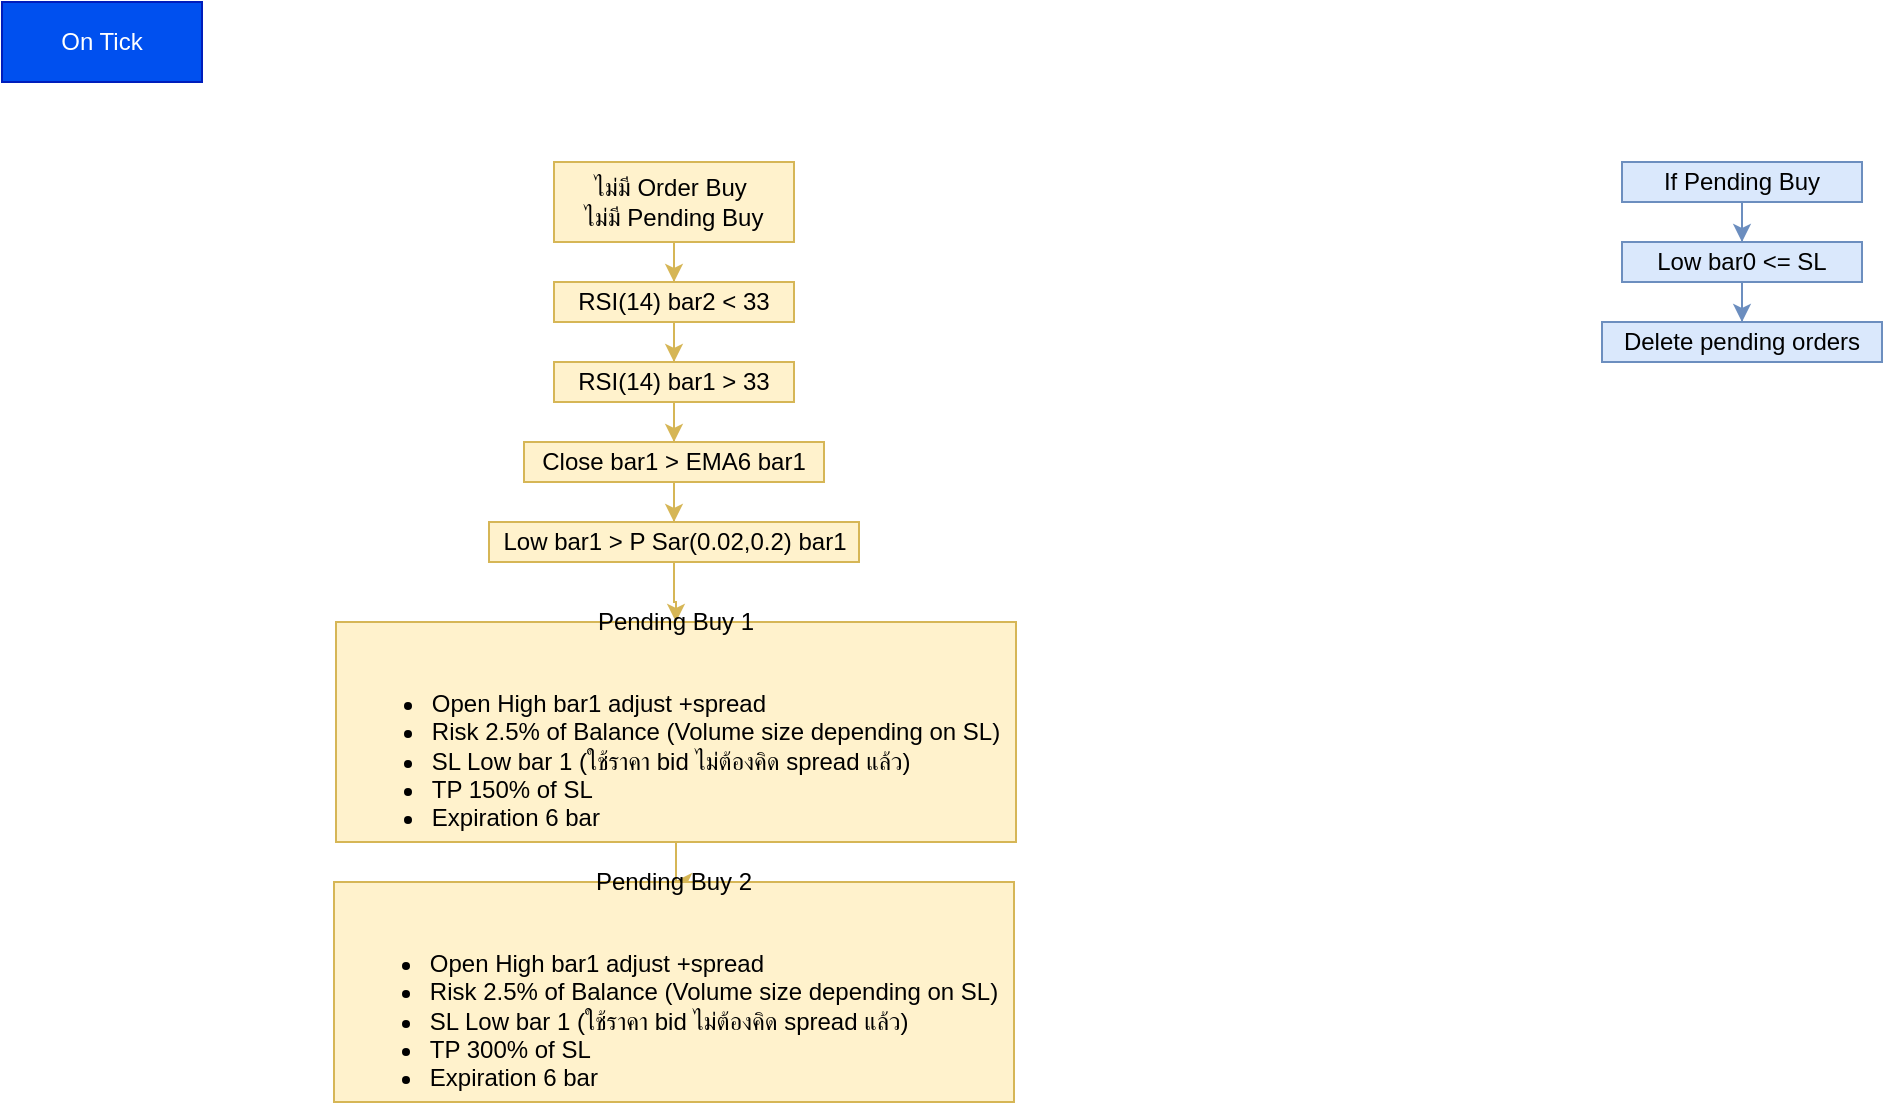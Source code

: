 <mxfile version="14.9.4" type="github" pages="2">
  <diagram id="6qE7UWvRamm3Pu56T85r" name="Flowchart System">
    <mxGraphModel dx="1719" dy="523" grid="1" gridSize="10" guides="1" tooltips="1" connect="0" arrows="1" fold="1" page="1" pageScale="1" pageWidth="827" pageHeight="1169" math="0" shadow="0">
      <root>
        <mxCell id="TZtudiKT5ntQTQce9hxr-0" />
        <mxCell id="TZtudiKT5ntQTQce9hxr-1" parent="TZtudiKT5ntQTQce9hxr-0" />
        <mxCell id="un7izaXH3k_AHEQSHAgx-5" value="" style="edgeStyle=orthogonalEdgeStyle;rounded=0;orthogonalLoop=1;jettySize=auto;html=1;backgroundOutline=0;fillColor=#fff2cc;strokeColor=#d6b656;" edge="1" parent="TZtudiKT5ntQTQce9hxr-1" source="un7izaXH3k_AHEQSHAgx-0" target="un7izaXH3k_AHEQSHAgx-1">
          <mxGeometry relative="1" as="geometry">
            <mxPoint x="-284" y="270" as="targetPoint" />
          </mxGeometry>
        </mxCell>
        <mxCell id="un7izaXH3k_AHEQSHAgx-0" value="ไม่มี Order Buy&amp;nbsp;&lt;br&gt;ไม่มี Pending Buy" style="whiteSpace=wrap;html=1;backgroundOutline=0;fillColor=#fff2cc;strokeColor=#d6b656;" vertex="1" parent="TZtudiKT5ntQTQce9hxr-1">
          <mxGeometry x="-474" y="120" width="120" height="40" as="geometry" />
        </mxCell>
        <mxCell id="un7izaXH3k_AHEQSHAgx-8" value="" style="edgeStyle=orthogonalEdgeStyle;rounded=0;orthogonalLoop=1;jettySize=auto;html=1;backgroundOutline=0;fillColor=#fff2cc;strokeColor=#d6b656;" edge="1" parent="TZtudiKT5ntQTQce9hxr-1" source="un7izaXH3k_AHEQSHAgx-1" target="un7izaXH3k_AHEQSHAgx-2">
          <mxGeometry relative="1" as="geometry" />
        </mxCell>
        <mxCell id="un7izaXH3k_AHEQSHAgx-1" value="RSI(14) bar2 &amp;lt; 33" style="whiteSpace=wrap;html=1;backgroundOutline=0;fillColor=#fff2cc;strokeColor=#d6b656;" vertex="1" parent="TZtudiKT5ntQTQce9hxr-1">
          <mxGeometry x="-474" y="180" width="120" height="20" as="geometry" />
        </mxCell>
        <mxCell id="un7izaXH3k_AHEQSHAgx-9" value="" style="edgeStyle=orthogonalEdgeStyle;rounded=0;orthogonalLoop=1;jettySize=auto;html=1;backgroundOutline=0;fillColor=#fff2cc;strokeColor=#d6b656;" edge="1" parent="TZtudiKT5ntQTQce9hxr-1" source="un7izaXH3k_AHEQSHAgx-2" target="un7izaXH3k_AHEQSHAgx-3">
          <mxGeometry relative="1" as="geometry" />
        </mxCell>
        <mxCell id="un7izaXH3k_AHEQSHAgx-2" value="RSI(14) bar1 &amp;gt; 33" style="whiteSpace=wrap;html=1;backgroundOutline=0;fillColor=#fff2cc;strokeColor=#d6b656;" vertex="1" parent="TZtudiKT5ntQTQce9hxr-1">
          <mxGeometry x="-474" y="220" width="120" height="20" as="geometry" />
        </mxCell>
        <mxCell id="un7izaXH3k_AHEQSHAgx-10" value="" style="edgeStyle=orthogonalEdgeStyle;rounded=0;orthogonalLoop=1;jettySize=auto;html=1;backgroundOutline=0;fillColor=#fff2cc;strokeColor=#d6b656;" edge="1" parent="TZtudiKT5ntQTQce9hxr-1" source="un7izaXH3k_AHEQSHAgx-3" target="un7izaXH3k_AHEQSHAgx-4">
          <mxGeometry relative="1" as="geometry" />
        </mxCell>
        <mxCell id="un7izaXH3k_AHEQSHAgx-3" value="Close bar1 &amp;gt; EMA6 bar1" style="whiteSpace=wrap;html=1;backgroundOutline=0;fillColor=#fff2cc;strokeColor=#d6b656;" vertex="1" parent="TZtudiKT5ntQTQce9hxr-1">
          <mxGeometry x="-489" y="260" width="150" height="20" as="geometry" />
        </mxCell>
        <mxCell id="un7izaXH3k_AHEQSHAgx-17" value="" style="edgeStyle=orthogonalEdgeStyle;rounded=0;orthogonalLoop=1;jettySize=auto;html=1;backgroundOutline=0;fillColor=#fff2cc;strokeColor=#d6b656;" edge="1" parent="TZtudiKT5ntQTQce9hxr-1" source="un7izaXH3k_AHEQSHAgx-4" target="un7izaXH3k_AHEQSHAgx-11">
          <mxGeometry relative="1" as="geometry" />
        </mxCell>
        <mxCell id="un7izaXH3k_AHEQSHAgx-4" value="Low bar1 &amp;gt; P Sar(0.02,0.2) bar1" style="whiteSpace=wrap;html=1;backgroundOutline=0;fillColor=#fff2cc;strokeColor=#d6b656;" vertex="1" parent="TZtudiKT5ntQTQce9hxr-1">
          <mxGeometry x="-506.5" y="300" width="185" height="20" as="geometry" />
        </mxCell>
        <mxCell id="un7izaXH3k_AHEQSHAgx-32" value="" style="edgeStyle=orthogonalEdgeStyle;rounded=0;orthogonalLoop=1;jettySize=auto;html=1;fillColor=#fff2cc;strokeColor=#d6b656;" edge="1" parent="TZtudiKT5ntQTQce9hxr-1" source="un7izaXH3k_AHEQSHAgx-11" target="un7izaXH3k_AHEQSHAgx-15">
          <mxGeometry relative="1" as="geometry" />
        </mxCell>
        <mxCell id="un7izaXH3k_AHEQSHAgx-11" value="Pending Buy 1&lt;br&gt;&lt;br&gt;&lt;ul&gt;&lt;li style=&quot;text-align: left&quot;&gt;Open High bar1 adjust +spread&lt;/li&gt;&lt;li&gt;Risk 2.5% of Balance (Volume size depending on SL)&lt;/li&gt;&lt;li style=&quot;text-align: left&quot;&gt;SL Low bar 1 (ใช้ราคา bid ไม่ต้องคิด spread แล้ว)&lt;/li&gt;&lt;li style=&quot;text-align: left&quot;&gt;TP 150% of SL&lt;/li&gt;&lt;li style=&quot;text-align: left&quot;&gt;Expiration 6 bar&lt;/li&gt;&lt;/ul&gt;" style="whiteSpace=wrap;html=1;imageVerticalAlign=middle;align=center;backgroundOutline=0;fillColor=#fff2cc;strokeColor=#d6b656;" vertex="1" parent="TZtudiKT5ntQTQce9hxr-1">
          <mxGeometry x="-583" y="350" width="340" height="110" as="geometry" />
        </mxCell>
        <mxCell id="un7izaXH3k_AHEQSHAgx-14" value="On Tick" style="whiteSpace=wrap;html=1;fillColor=#0050ef;strokeColor=#001DBC;fontColor=#ffffff;" vertex="1" parent="TZtudiKT5ntQTQce9hxr-1">
          <mxGeometry x="-750" y="40" width="100" height="40" as="geometry" />
        </mxCell>
        <mxCell id="un7izaXH3k_AHEQSHAgx-15" value="Pending Buy 2&lt;br&gt;&lt;br&gt;&lt;ul&gt;&lt;li style=&quot;text-align: left&quot;&gt;Open High bar1 adjust +spread&lt;/li&gt;&lt;li&gt;Risk 2.5% of Balance (Volume size depending on SL)&lt;/li&gt;&lt;li style=&quot;text-align: left&quot;&gt;SL Low bar 1 (ใช้ราคา bid ไม่ต้องคิด spread แล้ว)&lt;/li&gt;&lt;li style=&quot;text-align: left&quot;&gt;TP 300% of SL&lt;/li&gt;&lt;li style=&quot;text-align: left&quot;&gt;Expiration 6 bar&lt;/li&gt;&lt;/ul&gt;" style="whiteSpace=wrap;html=1;imageVerticalAlign=middle;align=center;backgroundOutline=0;fillColor=#fff2cc;strokeColor=#d6b656;" vertex="1" parent="TZtudiKT5ntQTQce9hxr-1">
          <mxGeometry x="-584" y="480" width="340" height="110" as="geometry" />
        </mxCell>
        <mxCell id="un7izaXH3k_AHEQSHAgx-23" value="" style="edgeStyle=orthogonalEdgeStyle;rounded=0;orthogonalLoop=1;jettySize=auto;html=1;fillColor=#dae8fc;strokeColor=#6c8ebf;" edge="1" parent="TZtudiKT5ntQTQce9hxr-1" source="un7izaXH3k_AHEQSHAgx-19" target="un7izaXH3k_AHEQSHAgx-20">
          <mxGeometry relative="1" as="geometry" />
        </mxCell>
        <mxCell id="un7izaXH3k_AHEQSHAgx-19" value="If Pending Buy" style="whiteSpace=wrap;html=1;fillColor=#dae8fc;strokeColor=#6c8ebf;" vertex="1" parent="TZtudiKT5ntQTQce9hxr-1">
          <mxGeometry x="60" y="120" width="120" height="20" as="geometry" />
        </mxCell>
        <mxCell id="un7izaXH3k_AHEQSHAgx-25" value="" style="edgeStyle=orthogonalEdgeStyle;rounded=0;orthogonalLoop=1;jettySize=auto;html=1;fillColor=#dae8fc;strokeColor=#6c8ebf;" edge="1" parent="TZtudiKT5ntQTQce9hxr-1" source="un7izaXH3k_AHEQSHAgx-20" target="un7izaXH3k_AHEQSHAgx-22">
          <mxGeometry relative="1" as="geometry" />
        </mxCell>
        <mxCell id="un7izaXH3k_AHEQSHAgx-20" value="Low bar0 &amp;lt;= SL" style="whiteSpace=wrap;html=1;fillColor=#dae8fc;strokeColor=#6c8ebf;" vertex="1" parent="TZtudiKT5ntQTQce9hxr-1">
          <mxGeometry x="60" y="160" width="120" height="20" as="geometry" />
        </mxCell>
        <mxCell id="un7izaXH3k_AHEQSHAgx-22" value="Delete pending orders" style="whiteSpace=wrap;html=1;fillColor=#dae8fc;strokeColor=#6c8ebf;" vertex="1" parent="TZtudiKT5ntQTQce9hxr-1">
          <mxGeometry x="50" y="200" width="140" height="20" as="geometry" />
        </mxCell>
      </root>
    </mxGraphModel>
  </diagram>
  <diagram id="dHpRJ-4gGW41InI-ocSy" name="Flowchart Coding">
    <mxGraphModel dx="2755" dy="1098" grid="1" gridSize="10" guides="1" tooltips="1" connect="1" arrows="1" fold="1" page="1" pageScale="1" pageWidth="1169" pageHeight="827" math="0" shadow="0">
      <root>
        <mxCell id="0" />
        <mxCell id="1" parent="0" />
        <mxCell id="hsY4HkFz0cet4jD83mKn-3" value="" style="edgeStyle=orthogonalEdgeStyle;rounded=0;orthogonalLoop=1;jettySize=auto;html=1;" parent="1" source="hsY4HkFz0cet4jD83mKn-1" target="hsY4HkFz0cet4jD83mKn-2" edge="1">
          <mxGeometry relative="1" as="geometry" />
        </mxCell>
        <mxCell id="hsY4HkFz0cet4jD83mKn-1" value="เริ่มระบบบเทรด" style="ellipse;whiteSpace=wrap;html=1;" parent="1" vertex="1">
          <mxGeometry x="520" y="50" width="120" height="80" as="geometry" />
        </mxCell>
        <mxCell id="hsY4HkFz0cet4jD83mKn-15" value="" style="edgeStyle=orthogonalEdgeStyle;rounded=0;orthogonalLoop=1;jettySize=auto;html=1;" parent="1" source="hsY4HkFz0cet4jD83mKn-2" target="hsY4HkFz0cet4jD83mKn-14" edge="1">
          <mxGeometry relative="1" as="geometry" />
        </mxCell>
        <mxCell id="hsY4HkFz0cet4jD83mKn-2" value="signal indicator&amp;nbsp;&lt;br&gt;&lt;br&gt;- RSI 14 : OB = 67 OS = 33&lt;br&gt;- Parabolic SAR 0.02 , 0.2&lt;br&gt;EMA 6&lt;br&gt;&lt;br&gt;stoploss indy&lt;br&gt;&lt;br&gt;EMA 96" style="whiteSpace=wrap;html=1;" parent="1" vertex="1">
          <mxGeometry x="487.5" y="220" width="185" height="130" as="geometry" />
        </mxCell>
        <mxCell id="hsY4HkFz0cet4jD83mKn-27" value="" style="edgeStyle=orthogonalEdgeStyle;rounded=0;orthogonalLoop=1;jettySize=auto;html=1;" parent="1" source="hsY4HkFz0cet4jD83mKn-6" target="hsY4HkFz0cet4jD83mKn-26" edge="1">
          <mxGeometry relative="1" as="geometry" />
        </mxCell>
        <mxCell id="hsY4HkFz0cet4jD83mKn-48" style="edgeStyle=orthogonalEdgeStyle;rounded=0;orthogonalLoop=1;jettySize=auto;html=1;exitX=0.5;exitY=1;exitDx=0;exitDy=0;entryX=0.5;entryY=0;entryDx=0;entryDy=0;" parent="1" source="hsY4HkFz0cet4jD83mKn-6" target="hsY4HkFz0cet4jD83mKn-47" edge="1">
          <mxGeometry relative="1" as="geometry" />
        </mxCell>
        <mxCell id="hsY4HkFz0cet4jD83mKn-6" value="OB และราคาปิด&lt;br&gt;ต่ำกว่า EMA6" style="rhombus;whiteSpace=wrap;html=1;" parent="1" vertex="1">
          <mxGeometry x="527.5" y="990" width="105" height="110" as="geometry" />
        </mxCell>
        <mxCell id="hsY4HkFz0cet4jD83mKn-32" value="" style="edgeStyle=orthogonalEdgeStyle;rounded=0;orthogonalLoop=1;jettySize=auto;html=1;" parent="1" source="hsY4HkFz0cet4jD83mKn-10" target="hsY4HkFz0cet4jD83mKn-31" edge="1">
          <mxGeometry relative="1" as="geometry" />
        </mxCell>
        <mxCell id="hsY4HkFz0cet4jD83mKn-173" style="edgeStyle=orthogonalEdgeStyle;rounded=0;orthogonalLoop=1;jettySize=auto;html=1;exitX=1;exitY=0.5;exitDx=0;exitDy=0;" parent="1" source="hsY4HkFz0cet4jD83mKn-10" edge="1">
          <mxGeometry relative="1" as="geometry">
            <mxPoint x="1040" y="5210" as="targetPoint" />
          </mxGeometry>
        </mxCell>
        <mxCell id="hsY4HkFz0cet4jD83mKn-10" value="ถ้ามีBUY&lt;br&gt;เหลือ 1 ไม้&amp;nbsp;" style="rhombus;whiteSpace=wrap;html=1;" parent="1" vertex="1">
          <mxGeometry x="780" y="1360" width="110" height="100" as="geometry" />
        </mxCell>
        <mxCell id="hsY4HkFz0cet4jD83mKn-20" style="edgeStyle=orthogonalEdgeStyle;rounded=0;orthogonalLoop=1;jettySize=auto;html=1;exitX=0.5;exitY=1;exitDx=0;exitDy=0;entryX=0.5;entryY=0;entryDx=0;entryDy=0;" parent="1" source="hsY4HkFz0cet4jD83mKn-14" target="hsY4HkFz0cet4jD83mKn-18" edge="1">
          <mxGeometry relative="1" as="geometry" />
        </mxCell>
        <mxCell id="hsY4HkFz0cet4jD83mKn-14" value="นับ ออเดอร์" style="whiteSpace=wrap;html=1;" parent="1" vertex="1">
          <mxGeometry x="520" y="465" width="120" height="60" as="geometry" />
        </mxCell>
        <mxCell id="hsY4HkFz0cet4jD83mKn-22" value="" style="edgeStyle=orthogonalEdgeStyle;rounded=0;orthogonalLoop=1;jettySize=auto;html=1;" parent="1" source="hsY4HkFz0cet4jD83mKn-18" target="hsY4HkFz0cet4jD83mKn-21" edge="1">
          <mxGeometry relative="1" as="geometry" />
        </mxCell>
        <mxCell id="hsY4HkFz0cet4jD83mKn-25" value="" style="edgeStyle=orthogonalEdgeStyle;rounded=0;orthogonalLoop=1;jettySize=auto;html=1;" parent="1" source="hsY4HkFz0cet4jD83mKn-18" target="hsY4HkFz0cet4jD83mKn-24" edge="1">
          <mxGeometry relative="1" as="geometry" />
        </mxCell>
        <mxCell id="hsY4HkFz0cet4jD83mKn-18" value="ถ้ามี BUY" style="rhombus;whiteSpace=wrap;html=1;" parent="1" vertex="1">
          <mxGeometry x="527.5" y="620" width="105" height="110" as="geometry" />
        </mxCell>
        <mxCell id="hsY4HkFz0cet4jD83mKn-23" style="edgeStyle=orthogonalEdgeStyle;rounded=0;orthogonalLoop=1;jettySize=auto;html=1;exitX=0.5;exitY=1;exitDx=0;exitDy=0;entryX=0.5;entryY=0;entryDx=0;entryDy=0;" parent="1" source="hsY4HkFz0cet4jD83mKn-21" target="hsY4HkFz0cet4jD83mKn-6" edge="1">
          <mxGeometry relative="1" as="geometry" />
        </mxCell>
        <mxCell id="hsY4HkFz0cet4jD83mKn-21" value="เช็คการปิดออเดอร์&lt;br&gt;&amp;nbsp;BUY" style="whiteSpace=wrap;html=1;" parent="1" vertex="1">
          <mxGeometry x="520" y="860" width="120" height="60" as="geometry" />
        </mxCell>
        <mxCell id="hsY4HkFz0cet4jD83mKn-44" style="edgeStyle=orthogonalEdgeStyle;rounded=0;orthogonalLoop=1;jettySize=auto;html=1;exitX=0.5;exitY=1;exitDx=0;exitDy=0;entryX=0.5;entryY=0;entryDx=0;entryDy=0;" parent="1" source="hsY4HkFz0cet4jD83mKn-24" target="hsY4HkFz0cet4jD83mKn-40" edge="1">
          <mxGeometry relative="1" as="geometry" />
        </mxCell>
        <mxCell id="hsY4HkFz0cet4jD83mKn-72" value="" style="edgeStyle=orthogonalEdgeStyle;rounded=0;orthogonalLoop=1;jettySize=auto;html=1;" parent="1" source="hsY4HkFz0cet4jD83mKn-24" target="hsY4HkFz0cet4jD83mKn-71" edge="1">
          <mxGeometry relative="1" as="geometry" />
        </mxCell>
        <mxCell id="hsY4HkFz0cet4jD83mKn-24" value="ถ้ามี SELL" style="rhombus;whiteSpace=wrap;html=1;" parent="1" vertex="1">
          <mxGeometry x="1340" y="827" width="105" height="110" as="geometry" />
        </mxCell>
        <mxCell id="hsY4HkFz0cet4jD83mKn-28" style="edgeStyle=orthogonalEdgeStyle;rounded=0;orthogonalLoop=1;jettySize=auto;html=1;exitX=0.5;exitY=1;exitDx=0;exitDy=0;entryX=0.5;entryY=0;entryDx=0;entryDy=0;" parent="1" source="hsY4HkFz0cet4jD83mKn-26" target="hsY4HkFz0cet4jD83mKn-10" edge="1">
          <mxGeometry relative="1" as="geometry" />
        </mxCell>
        <mxCell id="hsY4HkFz0cet4jD83mKn-26" value="เช็ค การ BE BUY" style="whiteSpace=wrap;html=1;" parent="1" vertex="1">
          <mxGeometry x="775" y="1205" width="120" height="60" as="geometry" />
        </mxCell>
        <mxCell id="hsY4HkFz0cet4jD83mKn-174" style="edgeStyle=orthogonalEdgeStyle;rounded=0;orthogonalLoop=1;jettySize=auto;html=1;exitX=0.5;exitY=1;exitDx=0;exitDy=0;" parent="1" source="hsY4HkFz0cet4jD83mKn-31" edge="1">
          <mxGeometry relative="1" as="geometry">
            <mxPoint x="836" y="5200" as="targetPoint" />
          </mxGeometry>
        </mxCell>
        <mxCell id="hsY4HkFz0cet4jD83mKn-31" value="BE BUY ไม้ 2" style="whiteSpace=wrap;html=1;" parent="1" vertex="1">
          <mxGeometry x="775" y="1550" width="120" height="60" as="geometry" />
        </mxCell>
        <mxCell id="hsY4HkFz0cet4jD83mKn-34" value="" style="edgeStyle=orthogonalEdgeStyle;rounded=0;orthogonalLoop=1;jettySize=auto;html=1;" parent="1" source="hsY4HkFz0cet4jD83mKn-35" target="hsY4HkFz0cet4jD83mKn-42" edge="1">
          <mxGeometry relative="1" as="geometry" />
        </mxCell>
        <mxCell id="hsY4HkFz0cet4jD83mKn-46" value="" style="edgeStyle=orthogonalEdgeStyle;rounded=0;orthogonalLoop=1;jettySize=auto;html=1;" parent="1" source="hsY4HkFz0cet4jD83mKn-35" target="hsY4HkFz0cet4jD83mKn-45" edge="1">
          <mxGeometry relative="1" as="geometry" />
        </mxCell>
        <mxCell id="hsY4HkFz0cet4jD83mKn-35" value="OS และราคาปิด&lt;br&gt;สูงว่า EMA6" style="rhombus;whiteSpace=wrap;html=1;" parent="1" vertex="1">
          <mxGeometry x="1340" y="1180" width="105" height="110" as="geometry" />
        </mxCell>
        <mxCell id="hsY4HkFz0cet4jD83mKn-36" value="" style="edgeStyle=orthogonalEdgeStyle;rounded=0;orthogonalLoop=1;jettySize=auto;html=1;" parent="1" source="hsY4HkFz0cet4jD83mKn-37" target="hsY4HkFz0cet4jD83mKn-43" edge="1">
          <mxGeometry relative="1" as="geometry" />
        </mxCell>
        <mxCell id="hsY4HkFz0cet4jD83mKn-171" style="edgeStyle=orthogonalEdgeStyle;rounded=0;orthogonalLoop=1;jettySize=auto;html=1;exitX=1;exitY=0.5;exitDx=0;exitDy=0;" parent="1" source="hsY4HkFz0cet4jD83mKn-37" edge="1">
          <mxGeometry relative="1" as="geometry">
            <mxPoint x="1800" y="5210" as="targetPoint" />
            <Array as="points">
              <mxPoint x="1800" y="1600" />
              <mxPoint x="1800" y="4485" />
            </Array>
          </mxGeometry>
        </mxCell>
        <mxCell id="hsY4HkFz0cet4jD83mKn-37" value="ถ้ามีSELL&lt;br&gt;เหลือ 1 ไม้&amp;nbsp;" style="rhombus;whiteSpace=wrap;html=1;" parent="1" vertex="1">
          <mxGeometry x="1592.5" y="1550" width="110" height="100" as="geometry" />
        </mxCell>
        <mxCell id="hsY4HkFz0cet4jD83mKn-39" style="edgeStyle=orthogonalEdgeStyle;rounded=0;orthogonalLoop=1;jettySize=auto;html=1;exitX=0.5;exitY=1;exitDx=0;exitDy=0;entryX=0.5;entryY=0;entryDx=0;entryDy=0;" parent="1" source="hsY4HkFz0cet4jD83mKn-40" target="hsY4HkFz0cet4jD83mKn-35" edge="1">
          <mxGeometry relative="1" as="geometry" />
        </mxCell>
        <mxCell id="hsY4HkFz0cet4jD83mKn-40" value="เช็คการปิดออเดอร์ SELL" style="whiteSpace=wrap;html=1;" parent="1" vertex="1">
          <mxGeometry x="1330" y="1020" width="120" height="60" as="geometry" />
        </mxCell>
        <mxCell id="hsY4HkFz0cet4jD83mKn-41" style="edgeStyle=orthogonalEdgeStyle;rounded=0;orthogonalLoop=1;jettySize=auto;html=1;exitX=0.5;exitY=1;exitDx=0;exitDy=0;entryX=0.5;entryY=0;entryDx=0;entryDy=0;" parent="1" source="hsY4HkFz0cet4jD83mKn-42" target="hsY4HkFz0cet4jD83mKn-37" edge="1">
          <mxGeometry relative="1" as="geometry" />
        </mxCell>
        <mxCell id="hsY4HkFz0cet4jD83mKn-42" value="เช็ค การ BE SELL" style="whiteSpace=wrap;html=1;" parent="1" vertex="1">
          <mxGeometry x="1587.5" y="1395" width="120" height="60" as="geometry" />
        </mxCell>
        <mxCell id="hsY4HkFz0cet4jD83mKn-170" style="edgeStyle=orthogonalEdgeStyle;rounded=0;orthogonalLoop=1;jettySize=auto;html=1;exitX=0.5;exitY=1;exitDx=0;exitDy=0;" parent="1" source="hsY4HkFz0cet4jD83mKn-43" edge="1">
          <mxGeometry relative="1" as="geometry">
            <mxPoint x="1649" y="5210" as="targetPoint" />
          </mxGeometry>
        </mxCell>
        <mxCell id="hsY4HkFz0cet4jD83mKn-43" value="BE SELL ไม้ 2" style="whiteSpace=wrap;html=1;" parent="1" vertex="1">
          <mxGeometry x="1587.5" y="1740" width="120" height="60" as="geometry" />
        </mxCell>
        <mxCell id="hsY4HkFz0cet4jD83mKn-172" style="edgeStyle=orthogonalEdgeStyle;rounded=0;orthogonalLoop=1;jettySize=auto;html=1;exitX=0.5;exitY=1;exitDx=0;exitDy=0;" parent="1" source="hsY4HkFz0cet4jD83mKn-45" edge="1">
          <mxGeometry relative="1" as="geometry">
            <mxPoint x="1392" y="5210" as="targetPoint" />
          </mxGeometry>
        </mxCell>
        <mxCell id="hsY4HkFz0cet4jD83mKn-45" value="&lt;span&gt;ปิดSELL&lt;/span&gt;" style="whiteSpace=wrap;html=1;" parent="1" vertex="1">
          <mxGeometry x="1332.5" y="1395" width="120" height="60" as="geometry" />
        </mxCell>
        <mxCell id="hsY4HkFz0cet4jD83mKn-175" style="edgeStyle=orthogonalEdgeStyle;rounded=0;orthogonalLoop=1;jettySize=auto;html=1;exitX=0.5;exitY=1;exitDx=0;exitDy=0;" parent="1" source="hsY4HkFz0cet4jD83mKn-47" edge="1">
          <mxGeometry relative="1" as="geometry">
            <mxPoint x="580" y="5200" as="targetPoint" />
            <Array as="points">
              <mxPoint x="580" y="4482" />
            </Array>
          </mxGeometry>
        </mxCell>
        <mxCell id="hsY4HkFz0cet4jD83mKn-47" value="&lt;span&gt;ปิดBUY&lt;/span&gt;" style="whiteSpace=wrap;html=1;" parent="1" vertex="1">
          <mxGeometry x="520" y="1205" width="120" height="60" as="geometry" />
        </mxCell>
        <mxCell id="hsY4HkFz0cet4jD83mKn-52" value="" style="edgeStyle=orthogonalEdgeStyle;rounded=0;orthogonalLoop=1;jettySize=auto;html=1;" parent="1" source="hsY4HkFz0cet4jD83mKn-49" target="hsY4HkFz0cet4jD83mKn-51" edge="1">
          <mxGeometry relative="1" as="geometry" />
        </mxCell>
        <mxCell id="hsY4HkFz0cet4jD83mKn-49" value="เช็คสัญญาณ BUY" style="whiteSpace=wrap;html=1;" parent="1" vertex="1">
          <mxGeometry x="2120" y="1226" width="120" height="60" as="geometry" />
        </mxCell>
        <mxCell id="hsY4HkFz0cet4jD83mKn-54" value="" style="edgeStyle=orthogonalEdgeStyle;rounded=0;orthogonalLoop=1;jettySize=auto;html=1;" parent="1" source="hsY4HkFz0cet4jD83mKn-51" target="hsY4HkFz0cet4jD83mKn-53" edge="1">
          <mxGeometry relative="1" as="geometry" />
        </mxCell>
        <mxCell id="hsY4HkFz0cet4jD83mKn-166" style="edgeStyle=orthogonalEdgeStyle;rounded=0;orthogonalLoop=1;jettySize=auto;html=1;exitX=0;exitY=0.5;exitDx=0;exitDy=0;" parent="1" source="hsY4HkFz0cet4jD83mKn-51" edge="1">
          <mxGeometry relative="1" as="geometry">
            <mxPoint x="1840" y="5200" as="targetPoint" />
          </mxGeometry>
        </mxCell>
        <mxCell id="hsY4HkFz0cet4jD83mKn-51" value="RSI&lt;br&gt;OS &amp;lt; 33" style="rhombus;whiteSpace=wrap;html=1;" parent="1" vertex="1">
          <mxGeometry x="2140" y="1356" width="80" height="80" as="geometry" />
        </mxCell>
        <mxCell id="hsY4HkFz0cet4jD83mKn-56" value="" style="edgeStyle=orthogonalEdgeStyle;rounded=0;orthogonalLoop=1;jettySize=auto;html=1;" parent="1" source="hsY4HkFz0cet4jD83mKn-53" target="hsY4HkFz0cet4jD83mKn-55" edge="1">
          <mxGeometry relative="1" as="geometry" />
        </mxCell>
        <mxCell id="hsY4HkFz0cet4jD83mKn-53" value="เช็คการดีดกลับ RSI" style="whiteSpace=wrap;html=1;" parent="1" vertex="1">
          <mxGeometry x="2120" y="1526" width="120" height="60" as="geometry" />
        </mxCell>
        <mxCell id="hsY4HkFz0cet4jD83mKn-60" value="" style="edgeStyle=orthogonalEdgeStyle;rounded=0;orthogonalLoop=1;jettySize=auto;html=1;" parent="1" source="hsY4HkFz0cet4jD83mKn-55" target="hsY4HkFz0cet4jD83mKn-59" edge="1">
          <mxGeometry relative="1" as="geometry" />
        </mxCell>
        <mxCell id="hsY4HkFz0cet4jD83mKn-167" style="edgeStyle=orthogonalEdgeStyle;rounded=0;orthogonalLoop=1;jettySize=auto;html=1;exitX=0;exitY=0.5;exitDx=0;exitDy=0;" parent="1" source="hsY4HkFz0cet4jD83mKn-55" edge="1">
          <mxGeometry relative="1" as="geometry">
            <mxPoint x="1920" y="5210" as="targetPoint" />
          </mxGeometry>
        </mxCell>
        <mxCell id="hsY4HkFz0cet4jD83mKn-55" value="RSI &amp;gt; 33 &amp;amp;&amp;amp; &lt;br&gt;RSI&amp;lt; 67" style="rhombus;whiteSpace=wrap;html=1;" parent="1" vertex="1">
          <mxGeometry x="2130" y="1661" width="100" height="95" as="geometry" />
        </mxCell>
        <mxCell id="hsY4HkFz0cet4jD83mKn-62" value="" style="edgeStyle=orthogonalEdgeStyle;rounded=0;orthogonalLoop=1;jettySize=auto;html=1;" parent="1" source="hsY4HkFz0cet4jD83mKn-59" target="hsY4HkFz0cet4jD83mKn-61" edge="1">
          <mxGeometry relative="1" as="geometry" />
        </mxCell>
        <mxCell id="hsY4HkFz0cet4jD83mKn-59" value="แท่งย้องหลัง 1แท่ง &lt;br&gt;มีสีเขียว และ ราคาปิดมากกว่า EMA 6" style="whiteSpace=wrap;html=1;" parent="1" vertex="1">
          <mxGeometry x="2120" y="1853.5" width="120" height="60" as="geometry" />
        </mxCell>
        <mxCell id="hsY4HkFz0cet4jD83mKn-64" value="" style="edgeStyle=orthogonalEdgeStyle;rounded=0;orthogonalLoop=1;jettySize=auto;html=1;" parent="1" source="hsY4HkFz0cet4jD83mKn-61" target="hsY4HkFz0cet4jD83mKn-63" edge="1">
          <mxGeometry relative="1" as="geometry" />
        </mxCell>
        <mxCell id="hsY4HkFz0cet4jD83mKn-168" style="edgeStyle=orthogonalEdgeStyle;rounded=0;orthogonalLoop=1;jettySize=auto;html=1;exitX=0;exitY=0.5;exitDx=0;exitDy=0;" parent="1" source="hsY4HkFz0cet4jD83mKn-61" edge="1">
          <mxGeometry relative="1" as="geometry">
            <mxPoint x="1990" y="5200" as="targetPoint" />
          </mxGeometry>
        </mxCell>
        <mxCell id="hsY4HkFz0cet4jD83mKn-61" value="ใช่" style="rhombus;whiteSpace=wrap;html=1;" parent="1" vertex="1">
          <mxGeometry x="2140" y="1983.5" width="80" height="80" as="geometry" />
        </mxCell>
        <mxCell id="hsY4HkFz0cet4jD83mKn-66" value="" style="edgeStyle=orthogonalEdgeStyle;rounded=0;orthogonalLoop=1;jettySize=auto;html=1;" parent="1" source="hsY4HkFz0cet4jD83mKn-63" target="hsY4HkFz0cet4jD83mKn-65" edge="1">
          <mxGeometry relative="1" as="geometry" />
        </mxCell>
        <mxCell id="hsY4HkFz0cet4jD83mKn-63" value="SAR อยู่ใต้ Low ย้อนหลัง 1แท่ง" style="whiteSpace=wrap;html=1;" parent="1" vertex="1">
          <mxGeometry x="2120" y="2153.5" width="120" height="60" as="geometry" />
        </mxCell>
        <mxCell id="hsY4HkFz0cet4jD83mKn-169" style="edgeStyle=orthogonalEdgeStyle;rounded=0;orthogonalLoop=1;jettySize=auto;html=1;exitX=0;exitY=0.5;exitDx=0;exitDy=0;" parent="1" source="hsY4HkFz0cet4jD83mKn-65" edge="1">
          <mxGeometry relative="1" as="geometry">
            <mxPoint x="2050" y="5210" as="targetPoint" />
          </mxGeometry>
        </mxCell>
        <mxCell id="MEksfAzQ1T-mVPCm9ah5-2" style="edgeStyle=orthogonalEdgeStyle;rounded=0;orthogonalLoop=1;jettySize=auto;html=1;exitX=0.5;exitY=1;exitDx=0;exitDy=0;entryX=0.5;entryY=0;entryDx=0;entryDy=0;" parent="1" source="hsY4HkFz0cet4jD83mKn-65" target="MEksfAzQ1T-mVPCm9ah5-1" edge="1">
          <mxGeometry relative="1" as="geometry" />
        </mxCell>
        <mxCell id="hsY4HkFz0cet4jD83mKn-65" value="ใช่" style="rhombus;whiteSpace=wrap;html=1;" parent="1" vertex="1">
          <mxGeometry x="2140" y="2283.5" width="80" height="80" as="geometry" />
        </mxCell>
        <mxCell id="hsY4HkFz0cet4jD83mKn-83" value="" style="edgeStyle=orthogonalEdgeStyle;rounded=0;orthogonalLoop=1;jettySize=auto;html=1;entryX=0.5;entryY=0;entryDx=0;entryDy=0;" parent="1" source="hsY4HkFz0cet4jD83mKn-67" target="hsY4HkFz0cet4jD83mKn-84" edge="1">
          <mxGeometry relative="1" as="geometry">
            <mxPoint x="2180" y="3005" as="targetPoint" />
          </mxGeometry>
        </mxCell>
        <mxCell id="hsY4HkFz0cet4jD83mKn-67" value="เปิด Pending BUY stop ไม้ 1&lt;br&gt;&amp;nbsp;ที่ high ของแท่งสัญญาณ + สเปรด วางและ SL&lt;br&gt;Lot = 2.5% (balance)&lt;br&gt;TP 1.5 เท่า" style="whiteSpace=wrap;html=1;" parent="1" vertex="1">
          <mxGeometry x="2101.25" y="2800" width="157.5" height="110" as="geometry" />
        </mxCell>
        <mxCell id="hsY4HkFz0cet4jD83mKn-74" value="" style="edgeStyle=orthogonalEdgeStyle;rounded=0;orthogonalLoop=1;jettySize=auto;html=1;" parent="1" source="hsY4HkFz0cet4jD83mKn-71" target="hsY4HkFz0cet4jD83mKn-73" edge="1">
          <mxGeometry relative="1" as="geometry" />
        </mxCell>
        <mxCell id="hsY4HkFz0cet4jD83mKn-71" value="เช็ค PD BUY" style="whiteSpace=wrap;html=1;" parent="1" vertex="1">
          <mxGeometry x="2120" y="1000" width="120" height="60" as="geometry" />
        </mxCell>
        <mxCell id="hsY4HkFz0cet4jD83mKn-75" style="edgeStyle=orthogonalEdgeStyle;rounded=0;orthogonalLoop=1;jettySize=auto;html=1;exitX=0.5;exitY=1;exitDx=0;exitDy=0;entryX=0.5;entryY=0;entryDx=0;entryDy=0;" parent="1" source="hsY4HkFz0cet4jD83mKn-73" target="hsY4HkFz0cet4jD83mKn-49" edge="1">
          <mxGeometry relative="1" as="geometry" />
        </mxCell>
        <mxCell id="hwHLhOgXQ_lcE9KCFWZn-3" style="edgeStyle=orthogonalEdgeStyle;rounded=0;orthogonalLoop=1;jettySize=auto;html=1;exitX=1;exitY=0.5;exitDx=0;exitDy=0;entryX=0.5;entryY=0;entryDx=0;entryDy=0;" parent="1" source="hsY4HkFz0cet4jD83mKn-73" target="hwHLhOgXQ_lcE9KCFWZn-1" edge="1">
          <mxGeometry relative="1" as="geometry" />
        </mxCell>
        <mxCell id="hsY4HkFz0cet4jD83mKn-73" value="ถ้าไม่มีเพนดิ้ง" style="rhombus;whiteSpace=wrap;html=1;" parent="1" vertex="1">
          <mxGeometry x="2140" y="1110" width="80" height="80" as="geometry" />
        </mxCell>
        <mxCell id="hsY4HkFz0cet4jD83mKn-159" style="edgeStyle=orthogonalEdgeStyle;rounded=0;orthogonalLoop=1;jettySize=auto;html=1;exitX=0.5;exitY=1;exitDx=0;exitDy=0;" parent="1" source="hsY4HkFz0cet4jD83mKn-84" edge="1">
          <mxGeometry relative="1" as="geometry">
            <mxPoint x="2180" y="5200" as="targetPoint" />
          </mxGeometry>
        </mxCell>
        <mxCell id="hsY4HkFz0cet4jD83mKn-84" value="เปิด Pending BUY stop ไม้ 2&lt;br&gt;&amp;nbsp;ที่ high ของแท่งสัญญาณ + สเปรด วางและ SL&lt;br&gt;Lot = 2.5% (balance)&lt;br&gt;TP 3 เท่า" style="whiteSpace=wrap;html=1;" parent="1" vertex="1">
          <mxGeometry x="2101.25" y="3030" width="157.5" height="110" as="geometry" />
        </mxCell>
        <mxCell id="hsY4HkFz0cet4jD83mKn-106" value="" style="edgeStyle=orthogonalEdgeStyle;rounded=0;orthogonalLoop=1;jettySize=auto;html=1;" parent="1" source="hsY4HkFz0cet4jD83mKn-107" target="hsY4HkFz0cet4jD83mKn-109" edge="1">
          <mxGeometry relative="1" as="geometry" />
        </mxCell>
        <mxCell id="hsY4HkFz0cet4jD83mKn-107" value="เช็คสัญญาณ SELL" style="whiteSpace=wrap;html=1;" parent="1" vertex="1">
          <mxGeometry x="4648.75" y="2316" width="120" height="60" as="geometry" />
        </mxCell>
        <mxCell id="hsY4HkFz0cet4jD83mKn-108" value="" style="edgeStyle=orthogonalEdgeStyle;rounded=0;orthogonalLoop=1;jettySize=auto;html=1;" parent="1" source="hsY4HkFz0cet4jD83mKn-109" target="hsY4HkFz0cet4jD83mKn-111" edge="1">
          <mxGeometry relative="1" as="geometry" />
        </mxCell>
        <mxCell id="hsY4HkFz0cet4jD83mKn-161" style="edgeStyle=orthogonalEdgeStyle;rounded=0;orthogonalLoop=1;jettySize=auto;html=1;exitX=0;exitY=0.5;exitDx=0;exitDy=0;" parent="1" source="hsY4HkFz0cet4jD83mKn-109" edge="1">
          <mxGeometry relative="1" as="geometry">
            <mxPoint x="4410" y="5214" as="targetPoint" />
          </mxGeometry>
        </mxCell>
        <mxCell id="hsY4HkFz0cet4jD83mKn-109" value="RSI&lt;br&gt;OB &amp;gt; 67" style="rhombus;whiteSpace=wrap;html=1;" parent="1" vertex="1">
          <mxGeometry x="4668.75" y="2446" width="80" height="80" as="geometry" />
        </mxCell>
        <mxCell id="hsY4HkFz0cet4jD83mKn-110" value="" style="edgeStyle=orthogonalEdgeStyle;rounded=0;orthogonalLoop=1;jettySize=auto;html=1;" parent="1" source="hsY4HkFz0cet4jD83mKn-111" target="hsY4HkFz0cet4jD83mKn-113" edge="1">
          <mxGeometry relative="1" as="geometry" />
        </mxCell>
        <mxCell id="hsY4HkFz0cet4jD83mKn-111" value="เช็คการดีดกลับ RSI" style="whiteSpace=wrap;html=1;" parent="1" vertex="1">
          <mxGeometry x="4648.75" y="2616" width="120" height="60" as="geometry" />
        </mxCell>
        <mxCell id="hsY4HkFz0cet4jD83mKn-112" value="" style="edgeStyle=orthogonalEdgeStyle;rounded=0;orthogonalLoop=1;jettySize=auto;html=1;" parent="1" source="hsY4HkFz0cet4jD83mKn-113" target="hsY4HkFz0cet4jD83mKn-115" edge="1">
          <mxGeometry relative="1" as="geometry" />
        </mxCell>
        <mxCell id="hsY4HkFz0cet4jD83mKn-162" style="edgeStyle=orthogonalEdgeStyle;rounded=0;orthogonalLoop=1;jettySize=auto;html=1;exitX=0;exitY=0.5;exitDx=0;exitDy=0;" parent="1" source="hsY4HkFz0cet4jD83mKn-113" edge="1">
          <mxGeometry relative="1" as="geometry">
            <mxPoint x="4450" y="5214" as="targetPoint" />
            <Array as="points">
              <mxPoint x="4450" y="2798" />
            </Array>
          </mxGeometry>
        </mxCell>
        <mxCell id="hsY4HkFz0cet4jD83mKn-113" value="RSI &amp;lt; 67 &amp;amp;&amp;amp; &lt;br&gt;RSI &amp;gt; 33" style="rhombus;whiteSpace=wrap;html=1;" parent="1" vertex="1">
          <mxGeometry x="4658.75" y="2751" width="100" height="95" as="geometry" />
        </mxCell>
        <mxCell id="hsY4HkFz0cet4jD83mKn-114" value="" style="edgeStyle=orthogonalEdgeStyle;rounded=0;orthogonalLoop=1;jettySize=auto;html=1;" parent="1" source="hsY4HkFz0cet4jD83mKn-115" target="hsY4HkFz0cet4jD83mKn-117" edge="1">
          <mxGeometry relative="1" as="geometry" />
        </mxCell>
        <mxCell id="hsY4HkFz0cet4jD83mKn-115" value="แท่งย้องหลัง 1แท่ง &lt;br&gt;มีสีแดง และ ราคาปิดน้อยกว่า EMA 6" style="whiteSpace=wrap;html=1;" parent="1" vertex="1">
          <mxGeometry x="4648.75" y="2943.5" width="120" height="60" as="geometry" />
        </mxCell>
        <mxCell id="hsY4HkFz0cet4jD83mKn-116" value="" style="edgeStyle=orthogonalEdgeStyle;rounded=0;orthogonalLoop=1;jettySize=auto;html=1;" parent="1" source="hsY4HkFz0cet4jD83mKn-117" target="hsY4HkFz0cet4jD83mKn-119" edge="1">
          <mxGeometry relative="1" as="geometry" />
        </mxCell>
        <mxCell id="hsY4HkFz0cet4jD83mKn-163" style="edgeStyle=orthogonalEdgeStyle;rounded=0;orthogonalLoop=1;jettySize=auto;html=1;exitX=0;exitY=0.5;exitDx=0;exitDy=0;" parent="1" source="hsY4HkFz0cet4jD83mKn-117" edge="1">
          <mxGeometry relative="1" as="geometry">
            <mxPoint x="4490" y="5218.706" as="targetPoint" />
          </mxGeometry>
        </mxCell>
        <mxCell id="hsY4HkFz0cet4jD83mKn-117" value="ใช่" style="rhombus;whiteSpace=wrap;html=1;" parent="1" vertex="1">
          <mxGeometry x="4668.75" y="3073.5" width="80" height="80" as="geometry" />
        </mxCell>
        <mxCell id="hsY4HkFz0cet4jD83mKn-118" value="" style="edgeStyle=orthogonalEdgeStyle;rounded=0;orthogonalLoop=1;jettySize=auto;html=1;" parent="1" source="hsY4HkFz0cet4jD83mKn-119" target="hsY4HkFz0cet4jD83mKn-121" edge="1">
          <mxGeometry relative="1" as="geometry" />
        </mxCell>
        <mxCell id="hsY4HkFz0cet4jD83mKn-119" value="SAR อยู่เหนือ high ย้อนหลัง 1แท่ง" style="whiteSpace=wrap;html=1;" parent="1" vertex="1">
          <mxGeometry x="4648.75" y="3243.5" width="120" height="60" as="geometry" />
        </mxCell>
        <mxCell id="hsY4HkFz0cet4jD83mKn-120" value="" style="edgeStyle=orthogonalEdgeStyle;rounded=0;orthogonalLoop=1;jettySize=auto;html=1;" parent="1" source="hsY4HkFz0cet4jD83mKn-121" target="hsY4HkFz0cet4jD83mKn-132" edge="1">
          <mxGeometry relative="1" as="geometry" />
        </mxCell>
        <mxCell id="hsY4HkFz0cet4jD83mKn-164" style="edgeStyle=orthogonalEdgeStyle;rounded=0;orthogonalLoop=1;jettySize=auto;html=1;exitX=0;exitY=0.5;exitDx=0;exitDy=0;" parent="1" source="hsY4HkFz0cet4jD83mKn-121" edge="1">
          <mxGeometry relative="1" as="geometry">
            <mxPoint x="4530" y="5214" as="targetPoint" />
          </mxGeometry>
        </mxCell>
        <mxCell id="hsY4HkFz0cet4jD83mKn-121" value="ใช่" style="rhombus;whiteSpace=wrap;html=1;" parent="1" vertex="1">
          <mxGeometry x="4668.75" y="3373.5" width="80" height="80" as="geometry" />
        </mxCell>
        <mxCell id="hsY4HkFz0cet4jD83mKn-122" value="" style="edgeStyle=orthogonalEdgeStyle;rounded=0;orthogonalLoop=1;jettySize=auto;html=1;entryX=0.5;entryY=0;entryDx=0;entryDy=0;" parent="1" source="hsY4HkFz0cet4jD83mKn-123" target="hsY4HkFz0cet4jD83mKn-133" edge="1">
          <mxGeometry relative="1" as="geometry">
            <mxPoint x="4708.75" y="4095" as="targetPoint" />
          </mxGeometry>
        </mxCell>
        <mxCell id="hsY4HkFz0cet4jD83mKn-123" value="เปิด Pending SELL stop ไม้ 1&lt;br&gt;&amp;nbsp;ที่ high ของแท่งสัญญาณ + สเปรด วางและ SL&lt;br&gt;Lot = 2.5% (balance)&lt;br&gt;TP 1.5 เท่า" style="whiteSpace=wrap;html=1;" parent="1" vertex="1">
          <mxGeometry x="4630" y="3890" width="157.5" height="110" as="geometry" />
        </mxCell>
        <mxCell id="hsY4HkFz0cet4jD83mKn-124" value="" style="edgeStyle=orthogonalEdgeStyle;rounded=0;orthogonalLoop=1;jettySize=auto;html=1;" parent="1" source="hsY4HkFz0cet4jD83mKn-125" target="hsY4HkFz0cet4jD83mKn-127" edge="1">
          <mxGeometry relative="1" as="geometry" />
        </mxCell>
        <mxCell id="hsY4HkFz0cet4jD83mKn-125" value="เช็ค PD SELL" style="whiteSpace=wrap;html=1;" parent="1" vertex="1">
          <mxGeometry x="4648.75" y="2090" width="120" height="60" as="geometry" />
        </mxCell>
        <mxCell id="hsY4HkFz0cet4jD83mKn-126" style="edgeStyle=orthogonalEdgeStyle;rounded=0;orthogonalLoop=1;jettySize=auto;html=1;exitX=0.5;exitY=1;exitDx=0;exitDy=0;entryX=0.5;entryY=0;entryDx=0;entryDy=0;" parent="1" source="hsY4HkFz0cet4jD83mKn-127" target="hsY4HkFz0cet4jD83mKn-107" edge="1">
          <mxGeometry relative="1" as="geometry" />
        </mxCell>
        <mxCell id="hwHLhOgXQ_lcE9KCFWZn-32" style="edgeStyle=orthogonalEdgeStyle;rounded=0;orthogonalLoop=1;jettySize=auto;html=1;exitX=1;exitY=0.5;exitDx=0;exitDy=0;entryX=0.5;entryY=0;entryDx=0;entryDy=0;" parent="1" source="hsY4HkFz0cet4jD83mKn-127" target="hwHLhOgXQ_lcE9KCFWZn-21" edge="1">
          <mxGeometry relative="1" as="geometry" />
        </mxCell>
        <mxCell id="hsY4HkFz0cet4jD83mKn-127" value="ถ้าไม่มีเพนดิ้ง" style="rhombus;whiteSpace=wrap;html=1;" parent="1" vertex="1">
          <mxGeometry x="4668.75" y="2200" width="80" height="80" as="geometry" />
        </mxCell>
        <mxCell id="MEksfAzQ1T-mVPCm9ah5-4" style="edgeStyle=orthogonalEdgeStyle;rounded=0;orthogonalLoop=1;jettySize=auto;html=1;exitX=0.5;exitY=1;exitDx=0;exitDy=0;entryX=0.5;entryY=0;entryDx=0;entryDy=0;" parent="1" source="hsY4HkFz0cet4jD83mKn-132" target="hsY4HkFz0cet4jD83mKn-123" edge="1">
          <mxGeometry relative="1" as="geometry" />
        </mxCell>
        <mxCell id="hsY4HkFz0cet4jD83mKn-132" value="วาง SL ที่ high ของแท่งสัญญาณ + สเปรด" style="whiteSpace=wrap;html=1;" parent="1" vertex="1">
          <mxGeometry x="4633.75" y="3530" width="150" height="116.5" as="geometry" />
        </mxCell>
        <mxCell id="hsY4HkFz0cet4jD83mKn-155" style="edgeStyle=orthogonalEdgeStyle;rounded=0;orthogonalLoop=1;jettySize=auto;html=1;exitX=0.5;exitY=1;exitDx=0;exitDy=0;" parent="1" source="hsY4HkFz0cet4jD83mKn-133" edge="1">
          <mxGeometry relative="1" as="geometry">
            <mxPoint x="4710" y="5214" as="targetPoint" />
          </mxGeometry>
        </mxCell>
        <mxCell id="hsY4HkFz0cet4jD83mKn-133" value="เปิด Pending SELL stop ไม้ 2&lt;br&gt;&amp;nbsp;ที่ high ของแท่งสัญญาณ + สเปรด วางและ SL&lt;br&gt;Lot = 2.5% (balance)&lt;br&gt;TP 3 เท่า" style="whiteSpace=wrap;html=1;" parent="1" vertex="1">
          <mxGeometry x="4630" y="4120" width="157.5" height="110" as="geometry" />
        </mxCell>
        <mxCell id="hsY4HkFz0cet4jD83mKn-152" style="edgeStyle=orthogonalEdgeStyle;rounded=0;orthogonalLoop=1;jettySize=auto;html=1;" parent="1" source="hwHLhOgXQ_lcE9KCFWZn-29" edge="1">
          <mxGeometry relative="1" as="geometry">
            <mxPoint x="560" y="440" as="targetPoint" />
            <Array as="points">
              <mxPoint x="6850" y="2962" />
              <mxPoint x="6850" y="5240" />
              <mxPoint x="150" y="5240" />
              <mxPoint x="150" y="440" />
            </Array>
            <mxPoint x="5850" y="4800" as="sourcePoint" />
          </mxGeometry>
        </mxCell>
        <mxCell id="hwHLhOgXQ_lcE9KCFWZn-5" value="" style="edgeStyle=orthogonalEdgeStyle;rounded=0;orthogonalLoop=1;jettySize=auto;html=1;" parent="1" source="hwHLhOgXQ_lcE9KCFWZn-1" target="hwHLhOgXQ_lcE9KCFWZn-4" edge="1">
          <mxGeometry relative="1" as="geometry" />
        </mxCell>
        <mxCell id="hwHLhOgXQ_lcE9KCFWZn-1" value="เช็คการยกเลิกเพนดิ้ง&lt;br&gt;หาก มี Low แท่งไหน ไปถึง ราคา SL ของเพนดิ้ง ให้ ยกเลิกเพนดิ้ง BUY stop ทั้ง 2 ทันที" style="rounded=0;whiteSpace=wrap;html=1;" parent="1" vertex="1">
          <mxGeometry x="3400" y="1338" width="200" height="124" as="geometry" />
        </mxCell>
        <mxCell id="hwHLhOgXQ_lcE9KCFWZn-7" value="" style="edgeStyle=orthogonalEdgeStyle;rounded=0;orthogonalLoop=1;jettySize=auto;html=1;" parent="1" source="hwHLhOgXQ_lcE9KCFWZn-4" target="hwHLhOgXQ_lcE9KCFWZn-6" edge="1">
          <mxGeometry relative="1" as="geometry" />
        </mxCell>
        <mxCell id="hwHLhOgXQ_lcE9KCFWZn-10" style="edgeStyle=orthogonalEdgeStyle;rounded=0;orthogonalLoop=1;jettySize=auto;html=1;exitX=1;exitY=0.5;exitDx=0;exitDy=0;entryX=0.5;entryY=0;entryDx=0;entryDy=0;" parent="1" source="hwHLhOgXQ_lcE9KCFWZn-4" target="hwHLhOgXQ_lcE9KCFWZn-8" edge="1">
          <mxGeometry relative="1" as="geometry" />
        </mxCell>
        <mxCell id="hwHLhOgXQ_lcE9KCFWZn-4" value="ใช่" style="rhombus;whiteSpace=wrap;html=1;rounded=0;" parent="1" vertex="1">
          <mxGeometry x="3460" y="1544" width="80" height="80" as="geometry" />
        </mxCell>
        <mxCell id="hwHLhOgXQ_lcE9KCFWZn-17" style="edgeStyle=orthogonalEdgeStyle;rounded=0;orthogonalLoop=1;jettySize=auto;html=1;exitX=0.5;exitY=1;exitDx=0;exitDy=0;" parent="1" source="hwHLhOgXQ_lcE9KCFWZn-6" edge="1">
          <mxGeometry relative="1" as="geometry">
            <mxPoint x="3500" y="5200" as="targetPoint" />
            <Array as="points">
              <mxPoint x="3500" y="4484" />
            </Array>
          </mxGeometry>
        </mxCell>
        <mxCell id="hwHLhOgXQ_lcE9KCFWZn-6" value="ลบเพนดิ้ง BUY stop" style="whiteSpace=wrap;html=1;rounded=0;" parent="1" vertex="1">
          <mxGeometry x="3440" y="1714" width="120" height="60" as="geometry" />
        </mxCell>
        <mxCell id="hwHLhOgXQ_lcE9KCFWZn-16" style="edgeStyle=orthogonalEdgeStyle;rounded=0;orthogonalLoop=1;jettySize=auto;html=1;exitX=0.5;exitY=1;exitDx=0;exitDy=0;entryX=0.5;entryY=0;entryDx=0;entryDy=0;" parent="1" source="hwHLhOgXQ_lcE9KCFWZn-8" target="hwHLhOgXQ_lcE9KCFWZn-14" edge="1">
          <mxGeometry relative="1" as="geometry" />
        </mxCell>
        <mxCell id="hwHLhOgXQ_lcE9KCFWZn-8" value="เช็คการยกเลิกเพนดิ้ง&lt;br&gt;หาก ผ่านไปแล้ว 6แท่ง แล้ว &lt;br&gt;ราคายังไม่เกี่ยวเพนดิ้ง&lt;br&gt;ให้ ยกเลิกเพนดิ้ง BUY stop ทั้ง 2 ทันที" style="rounded=0;whiteSpace=wrap;html=1;" parent="1" vertex="1">
          <mxGeometry x="3820" y="1682" width="200" height="124" as="geometry" />
        </mxCell>
        <mxCell id="hwHLhOgXQ_lcE9KCFWZn-13" value="" style="edgeStyle=orthogonalEdgeStyle;rounded=0;orthogonalLoop=1;jettySize=auto;html=1;" parent="1" source="hwHLhOgXQ_lcE9KCFWZn-14" target="hwHLhOgXQ_lcE9KCFWZn-15" edge="1">
          <mxGeometry relative="1" as="geometry" />
        </mxCell>
        <mxCell id="hwHLhOgXQ_lcE9KCFWZn-19" style="edgeStyle=orthogonalEdgeStyle;rounded=0;orthogonalLoop=1;jettySize=auto;html=1;exitX=1;exitY=0.5;exitDx=0;exitDy=0;entryX=0.5;entryY=0;entryDx=0;entryDy=0;" parent="1" source="hwHLhOgXQ_lcE9KCFWZn-14" target="hsY4HkFz0cet4jD83mKn-125" edge="1">
          <mxGeometry relative="1" as="geometry" />
        </mxCell>
        <mxCell id="hwHLhOgXQ_lcE9KCFWZn-14" value="ใช่" style="rhombus;whiteSpace=wrap;html=1;rounded=0;" parent="1" vertex="1">
          <mxGeometry x="3880" y="1884" width="80" height="80" as="geometry" />
        </mxCell>
        <mxCell id="hwHLhOgXQ_lcE9KCFWZn-18" style="edgeStyle=orthogonalEdgeStyle;rounded=0;orthogonalLoop=1;jettySize=auto;html=1;exitX=0.5;exitY=1;exitDx=0;exitDy=0;" parent="1" source="hwHLhOgXQ_lcE9KCFWZn-15" edge="1">
          <mxGeometry relative="1" as="geometry">
            <mxPoint x="3920" y="5220" as="targetPoint" />
          </mxGeometry>
        </mxCell>
        <mxCell id="hwHLhOgXQ_lcE9KCFWZn-15" value="ลบเพนดิ้ง BUY stop" style="whiteSpace=wrap;html=1;rounded=0;" parent="1" vertex="1">
          <mxGeometry x="3860" y="2052" width="120" height="60" as="geometry" />
        </mxCell>
        <mxCell id="hwHLhOgXQ_lcE9KCFWZn-20" value="" style="edgeStyle=orthogonalEdgeStyle;rounded=0;orthogonalLoop=1;jettySize=auto;html=1;" parent="1" source="hwHLhOgXQ_lcE9KCFWZn-21" target="hwHLhOgXQ_lcE9KCFWZn-24" edge="1">
          <mxGeometry relative="1" as="geometry" />
        </mxCell>
        <mxCell id="hwHLhOgXQ_lcE9KCFWZn-21" value="เช็คการยกเลิกเพนดิ้ง&lt;br&gt;หาก มี High แท่งไหน ไปถึง ราคา SL ของเพนดิ้ง ให้ ยกเลิกเพนดิ้ง SELL stop ทั้ง 2 ทันที" style="rounded=0;whiteSpace=wrap;html=1;" parent="1" vertex="1">
          <mxGeometry x="5970" y="2376" width="200" height="124" as="geometry" />
        </mxCell>
        <mxCell id="hwHLhOgXQ_lcE9KCFWZn-22" value="" style="edgeStyle=orthogonalEdgeStyle;rounded=0;orthogonalLoop=1;jettySize=auto;html=1;" parent="1" source="hwHLhOgXQ_lcE9KCFWZn-24" target="hwHLhOgXQ_lcE9KCFWZn-25" edge="1">
          <mxGeometry relative="1" as="geometry" />
        </mxCell>
        <mxCell id="hwHLhOgXQ_lcE9KCFWZn-23" style="edgeStyle=orthogonalEdgeStyle;rounded=0;orthogonalLoop=1;jettySize=auto;html=1;exitX=1;exitY=0.5;exitDx=0;exitDy=0;entryX=0.5;entryY=0;entryDx=0;entryDy=0;" parent="1" source="hwHLhOgXQ_lcE9KCFWZn-24" target="hwHLhOgXQ_lcE9KCFWZn-27" edge="1">
          <mxGeometry relative="1" as="geometry" />
        </mxCell>
        <mxCell id="hwHLhOgXQ_lcE9KCFWZn-24" value="ใช่" style="rhombus;whiteSpace=wrap;html=1;rounded=0;" parent="1" vertex="1">
          <mxGeometry x="6030" y="2582" width="80" height="80" as="geometry" />
        </mxCell>
        <mxCell id="hwHLhOgXQ_lcE9KCFWZn-34" style="edgeStyle=orthogonalEdgeStyle;rounded=0;orthogonalLoop=1;jettySize=auto;html=1;exitX=0.5;exitY=1;exitDx=0;exitDy=0;" parent="1" source="hwHLhOgXQ_lcE9KCFWZn-25" edge="1">
          <mxGeometry relative="1" as="geometry">
            <mxPoint x="6071" y="5231.429" as="targetPoint" />
          </mxGeometry>
        </mxCell>
        <mxCell id="hwHLhOgXQ_lcE9KCFWZn-25" value="ลบเพนดิ้ง SELL stop" style="whiteSpace=wrap;html=1;rounded=0;" parent="1" vertex="1">
          <mxGeometry x="6010" y="2752" width="120" height="60" as="geometry" />
        </mxCell>
        <mxCell id="hwHLhOgXQ_lcE9KCFWZn-26" style="edgeStyle=orthogonalEdgeStyle;rounded=0;orthogonalLoop=1;jettySize=auto;html=1;exitX=0.5;exitY=1;exitDx=0;exitDy=0;entryX=0.5;entryY=0;entryDx=0;entryDy=0;" parent="1" source="hwHLhOgXQ_lcE9KCFWZn-27" target="hwHLhOgXQ_lcE9KCFWZn-29" edge="1">
          <mxGeometry relative="1" as="geometry" />
        </mxCell>
        <mxCell id="hwHLhOgXQ_lcE9KCFWZn-27" value="เช็คการยกเลิกเพนดิ้ง&lt;br&gt;หาก ผ่านไปแล้ว 6แท่ง แล้ว &lt;br&gt;ราคายังไม่เกี่ยวเพนดิ้ง&lt;br&gt;ให้ ยกเลิกเพนดิ้ง SELL stop ทั้ง 2 ทันที" style="rounded=0;whiteSpace=wrap;html=1;" parent="1" vertex="1">
          <mxGeometry x="6390" y="2720" width="200" height="124" as="geometry" />
        </mxCell>
        <mxCell id="hwHLhOgXQ_lcE9KCFWZn-28" value="" style="edgeStyle=orthogonalEdgeStyle;rounded=0;orthogonalLoop=1;jettySize=auto;html=1;" parent="1" source="hwHLhOgXQ_lcE9KCFWZn-29" target="hwHLhOgXQ_lcE9KCFWZn-30" edge="1">
          <mxGeometry relative="1" as="geometry" />
        </mxCell>
        <mxCell id="hwHLhOgXQ_lcE9KCFWZn-29" value="ใช่" style="rhombus;whiteSpace=wrap;html=1;rounded=0;" parent="1" vertex="1">
          <mxGeometry x="6450" y="2922" width="80" height="80" as="geometry" />
        </mxCell>
        <mxCell id="hwHLhOgXQ_lcE9KCFWZn-33" style="edgeStyle=orthogonalEdgeStyle;rounded=0;orthogonalLoop=1;jettySize=auto;html=1;exitX=0.5;exitY=1;exitDx=0;exitDy=0;" parent="1" source="hwHLhOgXQ_lcE9KCFWZn-30" edge="1">
          <mxGeometry relative="1" as="geometry">
            <mxPoint x="6491" y="5232.857" as="targetPoint" />
          </mxGeometry>
        </mxCell>
        <mxCell id="hwHLhOgXQ_lcE9KCFWZn-30" value="ลบเพนดิ้ง SELL stop" style="whiteSpace=wrap;html=1;rounded=0;" parent="1" vertex="1">
          <mxGeometry x="6430" y="3090" width="120" height="60" as="geometry" />
        </mxCell>
        <mxCell id="MEksfAzQ1T-mVPCm9ah5-3" style="edgeStyle=orthogonalEdgeStyle;rounded=0;orthogonalLoop=1;jettySize=auto;html=1;exitX=0.5;exitY=1;exitDx=0;exitDy=0;entryX=0.5;entryY=0;entryDx=0;entryDy=0;" parent="1" source="MEksfAzQ1T-mVPCm9ah5-1" target="hsY4HkFz0cet4jD83mKn-67" edge="1">
          <mxGeometry relative="1" as="geometry" />
        </mxCell>
        <mxCell id="MEksfAzQ1T-mVPCm9ah5-1" value="วาง SL ที่ low ของแท่งสัญญาณ + สเปรด" style="rounded=0;whiteSpace=wrap;html=1;" parent="1" vertex="1">
          <mxGeometry x="2120" y="2550" width="120" height="60" as="geometry" />
        </mxCell>
      </root>
    </mxGraphModel>
  </diagram>
</mxfile>
